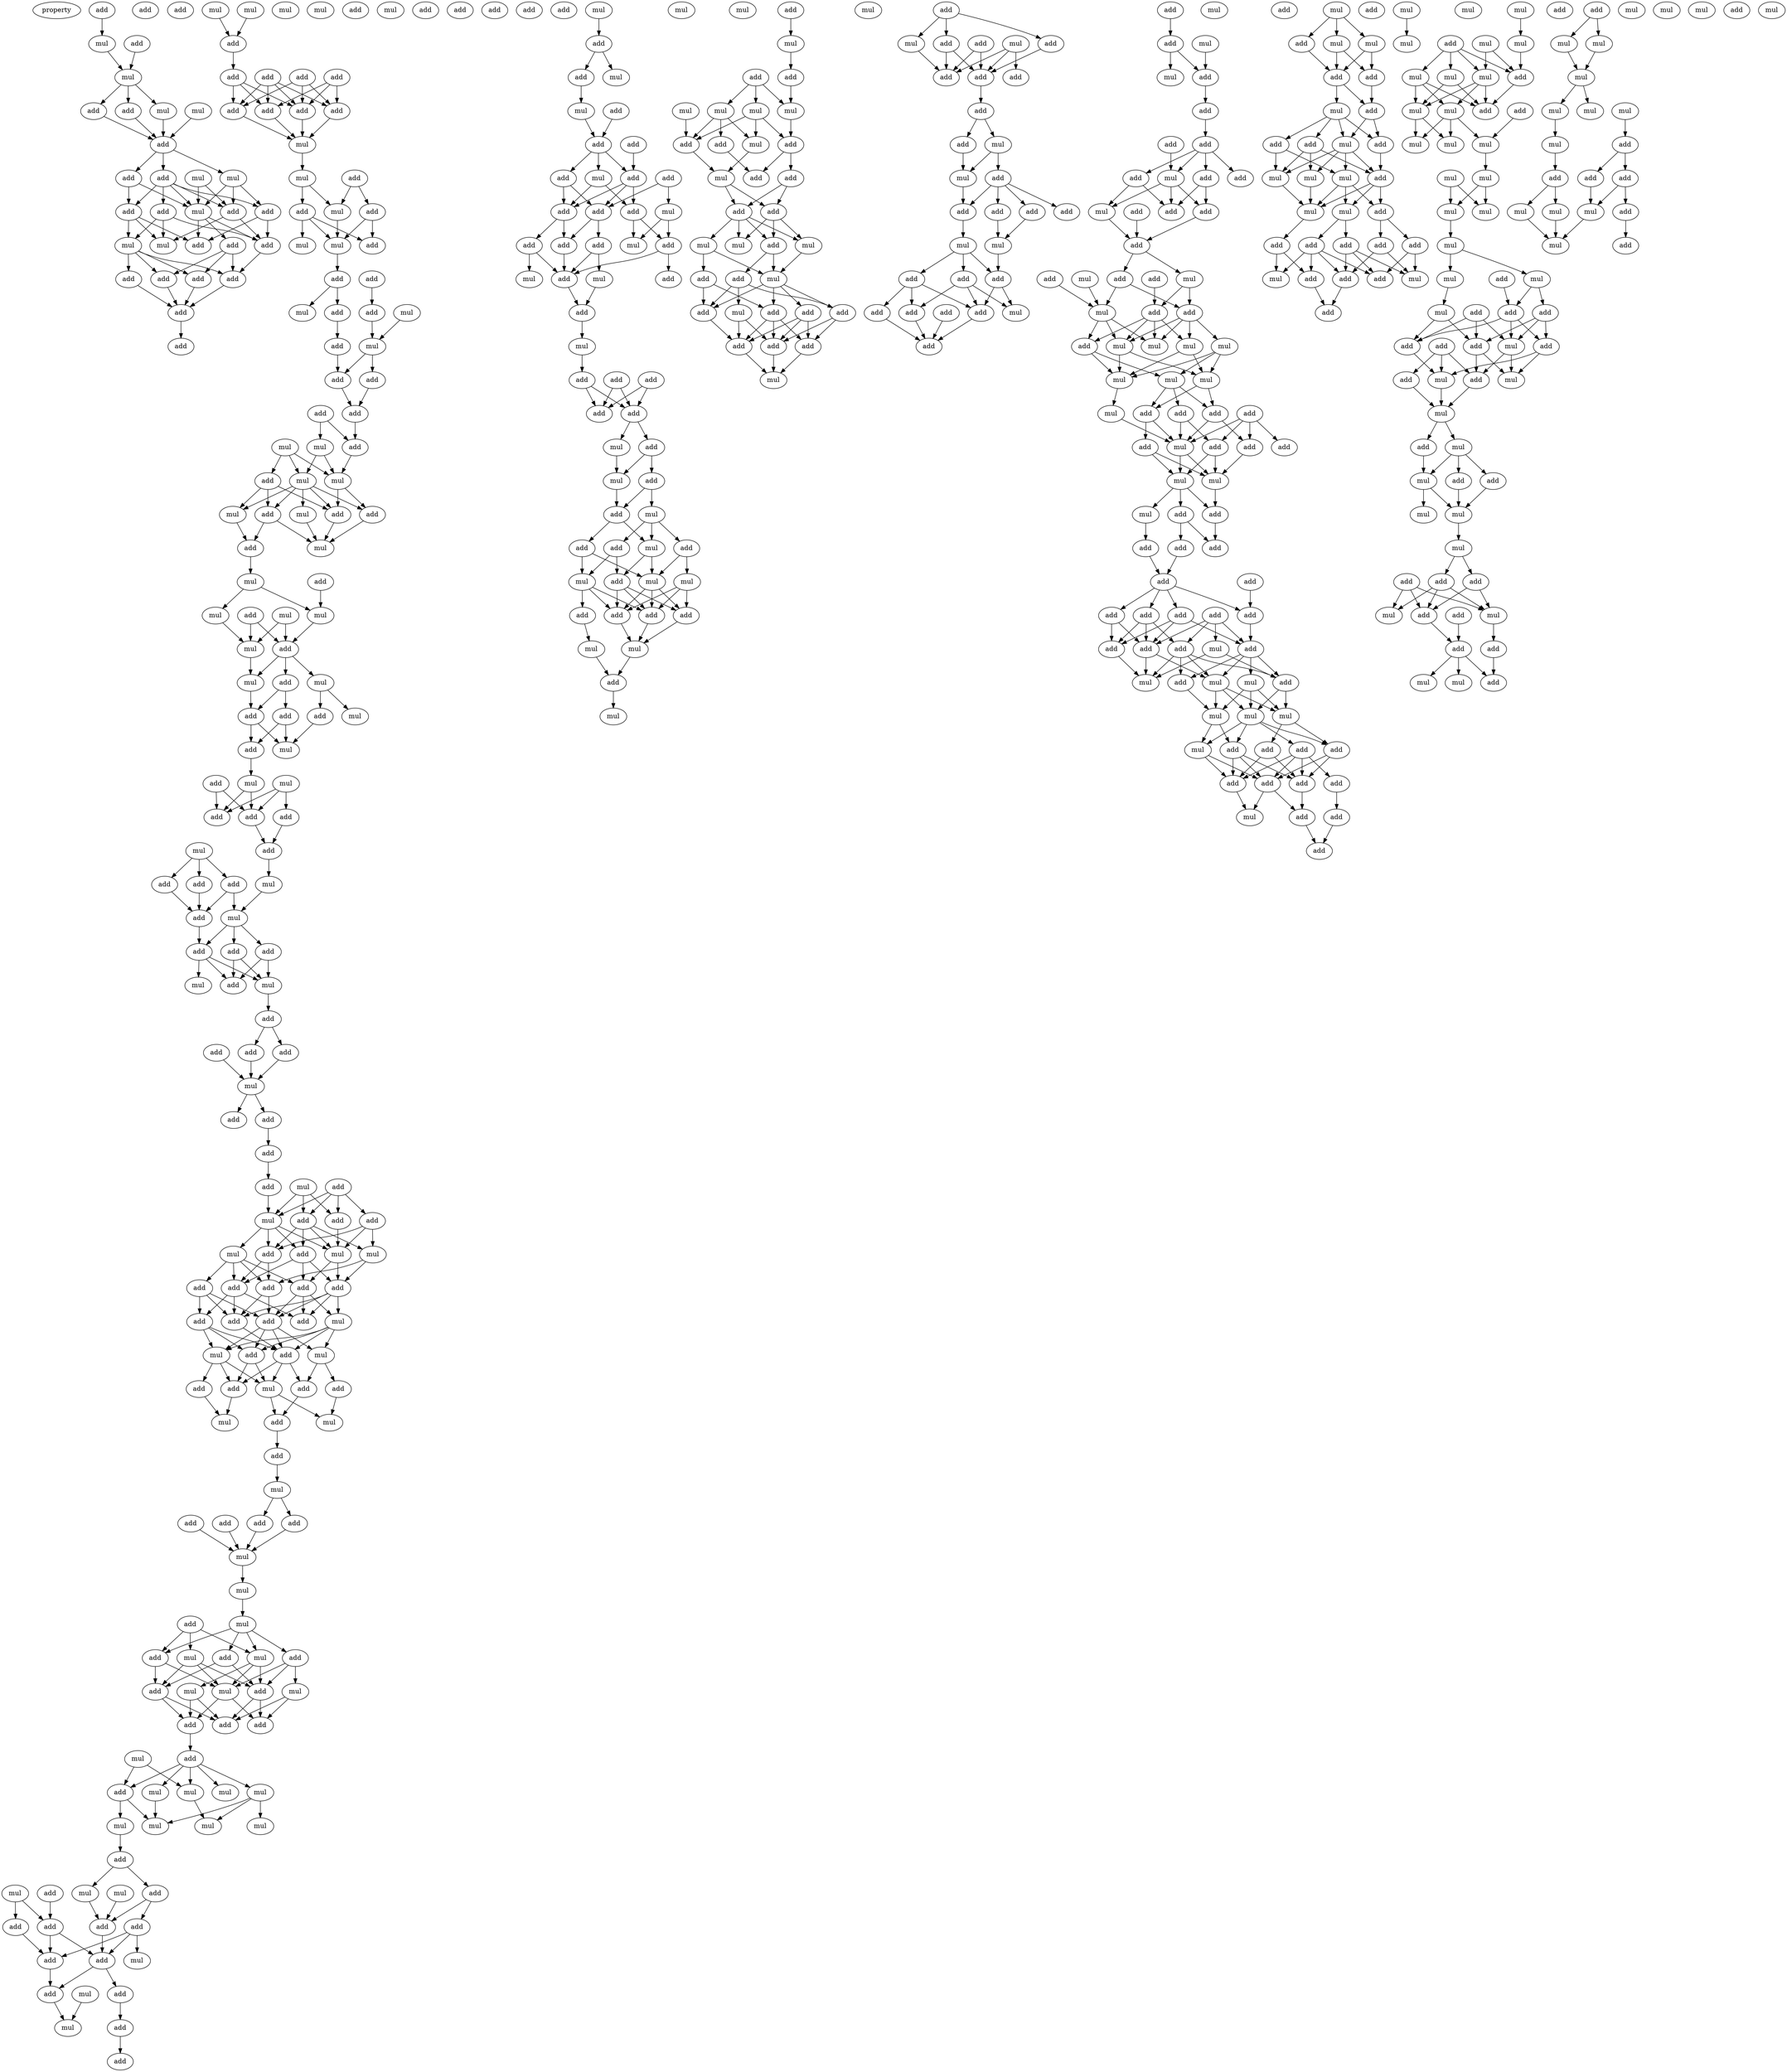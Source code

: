 digraph {
    node [fontcolor=black]
    property [mul=2,lf=1.2]
    0 [ label = add ];
    1 [ label = add ];
    2 [ label = mul ];
    3 [ label = add ];
    4 [ label = mul ];
    5 [ label = mul ];
    6 [ label = mul ];
    7 [ label = add ];
    8 [ label = add ];
    9 [ label = add ];
    10 [ label = mul ];
    11 [ label = add ];
    12 [ label = mul ];
    13 [ label = add ];
    14 [ label = add ];
    15 [ label = add ];
    16 [ label = add ];
    17 [ label = add ];
    18 [ label = mul ];
    19 [ label = mul ];
    20 [ label = add ];
    21 [ label = add ];
    22 [ label = mul ];
    23 [ label = add ];
    24 [ label = add ];
    25 [ label = add ];
    26 [ label = add ];
    27 [ label = add ];
    28 [ label = add ];
    29 [ label = add ];
    30 [ label = mul ];
    31 [ label = mul ];
    32 [ label = add ];
    33 [ label = add ];
    34 [ label = add ];
    35 [ label = add ];
    36 [ label = add ];
    37 [ label = add ];
    38 [ label = add ];
    39 [ label = add ];
    40 [ label = add ];
    41 [ label = add ];
    42 [ label = mul ];
    43 [ label = mul ];
    44 [ label = add ];
    45 [ label = mul ];
    46 [ label = add ];
    47 [ label = mul ];
    48 [ label = add ];
    49 [ label = mul ];
    50 [ label = mul ];
    51 [ label = add ];
    52 [ label = add ];
    53 [ label = add ];
    54 [ label = mul ];
    55 [ label = add ];
    56 [ label = add ];
    57 [ label = mul ];
    58 [ label = add ];
    59 [ label = mul ];
    60 [ label = add ];
    61 [ label = add ];
    62 [ label = add ];
    63 [ label = add ];
    64 [ label = mul ];
    65 [ label = add ];
    66 [ label = mul ];
    67 [ label = mul ];
    68 [ label = add ];
    69 [ label = mul ];
    70 [ label = mul ];
    71 [ label = add ];
    72 [ label = add ];
    73 [ label = add ];
    74 [ label = mul ];
    75 [ label = add ];
    76 [ label = mul ];
    77 [ label = add ];
    78 [ label = mul ];
    79 [ label = mul ];
    80 [ label = add ];
    81 [ label = mul ];
    82 [ label = mul ];
    83 [ label = mul ];
    84 [ label = add ];
    85 [ label = mul ];
    86 [ label = mul ];
    87 [ label = add ];
    88 [ label = add ];
    89 [ label = add ];
    90 [ label = mul ];
    91 [ label = add ];
    92 [ label = mul ];
    93 [ label = add ];
    94 [ label = add ];
    95 [ label = mul ];
    96 [ label = mul ];
    97 [ label = add ];
    98 [ label = add ];
    99 [ label = add ];
    100 [ label = mul ];
    101 [ label = add ];
    102 [ label = add ];
    103 [ label = add ];
    104 [ label = add ];
    105 [ label = mul ];
    106 [ label = add ];
    107 [ label = mul ];
    108 [ label = add ];
    109 [ label = add ];
    110 [ label = add ];
    111 [ label = mul ];
    112 [ label = mul ];
    113 [ label = add ];
    114 [ label = mul ];
    115 [ label = add ];
    116 [ label = add ];
    117 [ label = add ];
    118 [ label = add ];
    119 [ label = mul ];
    120 [ label = add ];
    121 [ label = add ];
    122 [ label = mul ];
    123 [ label = add ];
    124 [ label = add ];
    125 [ label = add ];
    126 [ label = add ];
    127 [ label = add ];
    128 [ label = add ];
    129 [ label = mul ];
    130 [ label = add ];
    131 [ label = mul ];
    132 [ label = add ];
    133 [ label = add ];
    134 [ label = add ];
    135 [ label = add ];
    136 [ label = mul ];
    137 [ label = mul ];
    138 [ label = mul ];
    139 [ label = add ];
    140 [ label = add ];
    141 [ label = add ];
    142 [ label = add ];
    143 [ label = add ];
    144 [ label = add ];
    145 [ label = add ];
    146 [ label = add ];
    147 [ label = add ];
    148 [ label = mul ];
    149 [ label = add ];
    150 [ label = mul ];
    151 [ label = mul ];
    152 [ label = add ];
    153 [ label = add ];
    154 [ label = add ];
    155 [ label = add ];
    156 [ label = mul ];
    157 [ label = add ];
    158 [ label = add ];
    159 [ label = mul ];
    160 [ label = mul ];
    161 [ label = add ];
    162 [ label = add ];
    163 [ label = add ];
    164 [ label = mul ];
    165 [ label = add ];
    166 [ label = add ];
    167 [ label = add ];
    168 [ label = add ];
    169 [ label = add ];
    170 [ label = mul ];
    171 [ label = mul ];
    172 [ label = mul ];
    173 [ label = add ];
    174 [ label = mul ];
    175 [ label = add ];
    176 [ label = add ];
    177 [ label = mul ];
    178 [ label = add ];
    179 [ label = add ];
    180 [ label = mul ];
    181 [ label = add ];
    182 [ label = mul ];
    183 [ label = mul ];
    184 [ label = add ];
    185 [ label = add ];
    186 [ label = add ];
    187 [ label = add ];
    188 [ label = mul ];
    189 [ label = mul ];
    190 [ label = mul ];
    191 [ label = add ];
    192 [ label = mul ];
    193 [ label = mul ];
    194 [ label = mul ];
    195 [ label = mul ];
    196 [ label = mul ];
    197 [ label = mul ];
    198 [ label = add ];
    199 [ label = mul ];
    200 [ label = mul ];
    201 [ label = mul ];
    202 [ label = add ];
    203 [ label = add ];
    204 [ label = add ];
    205 [ label = add ];
    206 [ label = add ];
    207 [ label = add ];
    208 [ label = add ];
    209 [ label = add ];
    210 [ label = mul ];
    211 [ label = add ];
    212 [ label = add ];
    213 [ label = mul ];
    214 [ label = add ];
    215 [ label = mul ];
    216 [ label = mul ];
    217 [ label = add ];
    218 [ label = mul ];
    219 [ label = add ];
    220 [ label = add ];
    221 [ label = mul ];
    222 [ label = add ];
    223 [ label = mul ];
    224 [ label = add ];
    225 [ label = add ];
    226 [ label = add ];
    227 [ label = mul ];
    228 [ label = add ];
    229 [ label = add ];
    230 [ label = mul ];
    231 [ label = add ];
    232 [ label = add ];
    233 [ label = add ];
    234 [ label = add ];
    235 [ label = add ];
    236 [ label = add ];
    237 [ label = mul ];
    238 [ label = add ];
    239 [ label = mul ];
    240 [ label = add ];
    241 [ label = add ];
    242 [ label = mul ];
    243 [ label = add ];
    244 [ label = mul ];
    245 [ label = add ];
    246 [ label = add ];
    247 [ label = add ];
    248 [ label = add ];
    249 [ label = add ];
    250 [ label = mul ];
    251 [ label = mul ];
    252 [ label = add ];
    253 [ label = add ];
    254 [ label = mul ];
    255 [ label = add ];
    256 [ label = mul ];
    257 [ label = add ];
    258 [ label = add ];
    259 [ label = mul ];
    260 [ label = add ];
    261 [ label = mul ];
    262 [ label = add ];
    263 [ label = mul ];
    264 [ label = mul ];
    265 [ label = add ];
    266 [ label = add ];
    267 [ label = add ];
    268 [ label = add ];
    269 [ label = mul ];
    270 [ label = mul ];
    271 [ label = add ];
    272 [ label = mul ];
    273 [ label = add ];
    274 [ label = mul ];
    275 [ label = mul ];
    276 [ label = add ];
    277 [ label = add ];
    278 [ label = mul ];
    279 [ label = mul ];
    280 [ label = mul ];
    281 [ label = mul ];
    282 [ label = mul ];
    283 [ label = add ];
    284 [ label = add ];
    285 [ label = add ];
    286 [ label = add ];
    287 [ label = add ];
    288 [ label = mul ];
    289 [ label = add ];
    290 [ label = add ];
    291 [ label = add ];
    292 [ label = mul ];
    293 [ label = mul ];
    294 [ label = mul ];
    295 [ label = mul ];
    296 [ label = add ];
    297 [ label = add ];
    298 [ label = add ];
    299 [ label = mul ];
    300 [ label = add ];
    301 [ label = add ];
    302 [ label = add ];
    303 [ label = add ];
    304 [ label = add ];
    305 [ label = add ];
    306 [ label = mul ];
    307 [ label = add ];
    308 [ label = add ];
    309 [ label = add ];
    310 [ label = mul ];
    311 [ label = add ];
    312 [ label = mul ];
    313 [ label = add ];
    314 [ label = add ];
    315 [ label = add ];
    316 [ label = add ];
    317 [ label = mul ];
    318 [ label = add ];
    319 [ label = mul ];
    320 [ label = add ];
    321 [ label = add ];
    322 [ label = add ];
    323 [ label = add ];
    324 [ label = add ];
    325 [ label = mul ];
    326 [ label = mul ];
    327 [ label = add ];
    328 [ label = add ];
    329 [ label = add ];
    330 [ label = add ];
    331 [ label = mul ];
    332 [ label = add ];
    333 [ label = add ];
    334 [ label = add ];
    335 [ label = add ];
    336 [ label = add ];
    337 [ label = mul ];
    338 [ label = add ];
    339 [ label = mul ];
    340 [ label = add ];
    341 [ label = add ];
    342 [ label = mul ];
    343 [ label = add ];
    344 [ label = add ];
    345 [ label = mul ];
    346 [ label = add ];
    347 [ label = add ];
    348 [ label = add ];
    349 [ label = mul ];
    350 [ label = add ];
    351 [ label = add ];
    352 [ label = add ];
    353 [ label = add ];
    354 [ label = mul ];
    355 [ label = add ];
    356 [ label = mul ];
    357 [ label = add ];
    358 [ label = add ];
    359 [ label = mul ];
    360 [ label = add ];
    361 [ label = add ];
    362 [ label = mul ];
    363 [ label = mul ];
    364 [ label = add ];
    365 [ label = mul ];
    366 [ label = mul ];
    367 [ label = mul ];
    368 [ label = mul ];
    369 [ label = mul ];
    370 [ label = mul ];
    371 [ label = add ];
    372 [ label = add ];
    373 [ label = add ];
    374 [ label = add ];
    375 [ label = add ];
    376 [ label = add ];
    377 [ label = mul ];
    378 [ label = add ];
    379 [ label = add ];
    380 [ label = mul ];
    381 [ label = mul ];
    382 [ label = add ];
    383 [ label = mul ];
    384 [ label = add ];
    385 [ label = add ];
    386 [ label = add ];
    387 [ label = add ];
    388 [ label = add ];
    389 [ label = add ];
    390 [ label = add ];
    391 [ label = add ];
    392 [ label = add ];
    393 [ label = add ];
    394 [ label = add ];
    395 [ label = add ];
    396 [ label = add ];
    397 [ label = add ];
    398 [ label = mul ];
    399 [ label = add ];
    400 [ label = add ];
    401 [ label = mul ];
    402 [ label = add ];
    403 [ label = add ];
    404 [ label = mul ];
    405 [ label = mul ];
    406 [ label = mul ];
    407 [ label = mul ];
    408 [ label = mul ];
    409 [ label = mul ];
    410 [ label = add ];
    411 [ label = add ];
    412 [ label = add ];
    413 [ label = add ];
    414 [ label = add ];
    415 [ label = add ];
    416 [ label = add ];
    417 [ label = add ];
    418 [ label = add ];
    419 [ label = add ];
    420 [ label = mul ];
    421 [ label = add ];
    422 [ label = mul ];
    423 [ label = mul ];
    424 [ label = mul ];
    425 [ label = add ];
    426 [ label = add ];
    427 [ label = add ];
    428 [ label = add ];
    429 [ label = mul ];
    430 [ label = add ];
    431 [ label = add ];
    432 [ label = add ];
    433 [ label = add ];
    434 [ label = mul ];
    435 [ label = mul ];
    436 [ label = add ];
    437 [ label = mul ];
    438 [ label = mul ];
    439 [ label = mul ];
    440 [ label = mul ];
    441 [ label = add ];
    442 [ label = add ];
    443 [ label = add ];
    444 [ label = add ];
    445 [ label = add ];
    446 [ label = add ];
    447 [ label = add ];
    448 [ label = add ];
    449 [ label = add ];
    450 [ label = mul ];
    451 [ label = mul ];
    452 [ label = add ];
    453 [ label = mul ];
    454 [ label = mul ];
    455 [ label = mul ];
    456 [ label = mul ];
    457 [ label = mul ];
    458 [ label = mul ];
    459 [ label = add ];
    460 [ label = mul ];
    461 [ label = mul ];
    462 [ label = mul ];
    463 [ label = add ];
    464 [ label = add ];
    465 [ label = mul ];
    466 [ label = add ];
    467 [ label = add ];
    468 [ label = mul ];
    469 [ label = mul ];
    470 [ label = mul ];
    471 [ label = mul ];
    472 [ label = mul ];
    473 [ label = mul ];
    474 [ label = mul ];
    475 [ label = mul ];
    476 [ label = mul ];
    477 [ label = mul ];
    478 [ label = add ];
    479 [ label = mul ];
    480 [ label = add ];
    481 [ label = add ];
    482 [ label = mul ];
    483 [ label = add ];
    484 [ label = add ];
    485 [ label = add ];
    486 [ label = add ];
    487 [ label = mul ];
    488 [ label = add ];
    489 [ label = add ];
    490 [ label = add ];
    491 [ label = mul ];
    492 [ label = mul ];
    493 [ label = mul ];
    494 [ label = add ];
    495 [ label = mul ];
    496 [ label = add ];
    497 [ label = add ];
    498 [ label = mul ];
    499 [ label = mul ];
    500 [ label = mul ];
    501 [ label = mul ];
    502 [ label = add ];
    503 [ label = add ];
    504 [ label = add ];
    505 [ label = add ];
    506 [ label = mul ];
    507 [ label = add ];
    508 [ label = mul ];
    509 [ label = add ];
    510 [ label = add ];
    511 [ label = add ];
    512 [ label = mul ];
    513 [ label = mul ];
    514 [ label = add ];
    515 [ label = mul ];
    516 [ label = mul ];
    517 [ label = mul ];
    518 [ label = mul ];
    519 [ label = mul ];
    520 [ label = mul ];
    521 [ label = mul ];
    522 [ label = add ];
    523 [ label = mul ];
    524 [ label = add ];
    525 [ label = add ];
    526 [ label = add ];
    527 [ label = mul ];
    528 [ label = add ];
    529 [ label = mul ];
    530 [ label = mul ];
    531 [ label = mul ];
    532 [ label = mul ];
    533 [ label = add ];
    534 [ label = mul ];
    535 [ label = add ];
    536 [ label = mul ];
    0 -> 2 [ name = 0 ];
    1 -> 4 [ name = 1 ];
    2 -> 4 [ name = 2 ];
    4 -> 5 [ name = 3 ];
    4 -> 7 [ name = 4 ];
    4 -> 8 [ name = 5 ];
    5 -> 9 [ name = 6 ];
    6 -> 9 [ name = 7 ];
    7 -> 9 [ name = 8 ];
    8 -> 9 [ name = 9 ];
    9 -> 10 [ name = 10 ];
    9 -> 11 [ name = 11 ];
    9 -> 13 [ name = 12 ];
    10 -> 15 [ name = 13 ];
    10 -> 17 [ name = 14 ];
    10 -> 18 [ name = 15 ];
    11 -> 14 [ name = 16 ];
    11 -> 15 [ name = 17 ];
    11 -> 16 [ name = 18 ];
    11 -> 17 [ name = 19 ];
    11 -> 18 [ name = 20 ];
    12 -> 15 [ name = 21 ];
    12 -> 18 [ name = 22 ];
    13 -> 14 [ name = 23 ];
    13 -> 18 [ name = 24 ];
    14 -> 19 [ name = 25 ];
    14 -> 21 [ name = 26 ];
    14 -> 22 [ name = 27 ];
    15 -> 20 [ name = 28 ];
    15 -> 22 [ name = 29 ];
    16 -> 19 [ name = 30 ];
    16 -> 20 [ name = 31 ];
    16 -> 22 [ name = 32 ];
    17 -> 20 [ name = 33 ];
    17 -> 21 [ name = 34 ];
    18 -> 20 [ name = 35 ];
    18 -> 21 [ name = 36 ];
    18 -> 23 [ name = 37 ];
    19 -> 24 [ name = 38 ];
    19 -> 25 [ name = 39 ];
    19 -> 26 [ name = 40 ];
    19 -> 27 [ name = 41 ];
    20 -> 26 [ name = 42 ];
    23 -> 24 [ name = 43 ];
    23 -> 25 [ name = 44 ];
    23 -> 26 [ name = 45 ];
    24 -> 28 [ name = 46 ];
    25 -> 28 [ name = 47 ];
    26 -> 28 [ name = 48 ];
    27 -> 28 [ name = 49 ];
    28 -> 32 [ name = 50 ];
    30 -> 33 [ name = 51 ];
    31 -> 33 [ name = 52 ];
    33 -> 37 [ name = 53 ];
    34 -> 38 [ name = 54 ];
    34 -> 39 [ name = 55 ];
    34 -> 41 [ name = 56 ];
    35 -> 38 [ name = 57 ];
    35 -> 39 [ name = 58 ];
    35 -> 40 [ name = 59 ];
    35 -> 41 [ name = 60 ];
    36 -> 38 [ name = 61 ];
    36 -> 39 [ name = 62 ];
    36 -> 40 [ name = 63 ];
    37 -> 38 [ name = 64 ];
    37 -> 40 [ name = 65 ];
    37 -> 41 [ name = 66 ];
    38 -> 43 [ name = 67 ];
    39 -> 43 [ name = 68 ];
    40 -> 43 [ name = 69 ];
    41 -> 43 [ name = 70 ];
    43 -> 45 [ name = 71 ];
    44 -> 47 [ name = 72 ];
    44 -> 48 [ name = 73 ];
    45 -> 46 [ name = 74 ];
    45 -> 47 [ name = 75 ];
    46 -> 49 [ name = 76 ];
    46 -> 50 [ name = 77 ];
    46 -> 51 [ name = 78 ];
    47 -> 50 [ name = 79 ];
    48 -> 50 [ name = 80 ];
    48 -> 51 [ name = 81 ];
    50 -> 52 [ name = 82 ];
    52 -> 54 [ name = 83 ];
    52 -> 56 [ name = 84 ];
    53 -> 55 [ name = 85 ];
    55 -> 59 [ name = 86 ];
    56 -> 58 [ name = 87 ];
    57 -> 59 [ name = 88 ];
    58 -> 60 [ name = 89 ];
    59 -> 60 [ name = 90 ];
    59 -> 61 [ name = 91 ];
    60 -> 63 [ name = 92 ];
    61 -> 63 [ name = 93 ];
    62 -> 65 [ name = 94 ];
    62 -> 66 [ name = 95 ];
    63 -> 65 [ name = 96 ];
    64 -> 67 [ name = 97 ];
    64 -> 68 [ name = 98 ];
    64 -> 69 [ name = 99 ];
    65 -> 67 [ name = 100 ];
    66 -> 67 [ name = 101 ];
    66 -> 69 [ name = 102 ];
    67 -> 71 [ name = 103 ];
    67 -> 72 [ name = 104 ];
    68 -> 71 [ name = 105 ];
    68 -> 73 [ name = 106 ];
    68 -> 74 [ name = 107 ];
    69 -> 70 [ name = 108 ];
    69 -> 71 [ name = 109 ];
    69 -> 72 [ name = 110 ];
    69 -> 73 [ name = 111 ];
    69 -> 74 [ name = 112 ];
    70 -> 76 [ name = 113 ];
    71 -> 76 [ name = 114 ];
    72 -> 76 [ name = 115 ];
    73 -> 75 [ name = 116 ];
    73 -> 76 [ name = 117 ];
    74 -> 75 [ name = 118 ];
    75 -> 78 [ name = 119 ];
    77 -> 79 [ name = 120 ];
    78 -> 79 [ name = 121 ];
    78 -> 81 [ name = 122 ];
    79 -> 84 [ name = 123 ];
    80 -> 83 [ name = 124 ];
    80 -> 84 [ name = 125 ];
    81 -> 83 [ name = 126 ];
    82 -> 83 [ name = 127 ];
    82 -> 84 [ name = 128 ];
    83 -> 86 [ name = 129 ];
    84 -> 85 [ name = 130 ];
    84 -> 86 [ name = 131 ];
    84 -> 87 [ name = 132 ];
    85 -> 89 [ name = 133 ];
    85 -> 90 [ name = 134 ];
    86 -> 88 [ name = 135 ];
    87 -> 88 [ name = 136 ];
    87 -> 91 [ name = 137 ];
    88 -> 92 [ name = 138 ];
    88 -> 93 [ name = 139 ];
    89 -> 92 [ name = 140 ];
    91 -> 92 [ name = 141 ];
    91 -> 93 [ name = 142 ];
    93 -> 95 [ name = 143 ];
    94 -> 97 [ name = 144 ];
    94 -> 98 [ name = 145 ];
    95 -> 97 [ name = 146 ];
    95 -> 98 [ name = 147 ];
    96 -> 97 [ name = 148 ];
    96 -> 98 [ name = 149 ];
    96 -> 99 [ name = 150 ];
    97 -> 101 [ name = 151 ];
    99 -> 101 [ name = 152 ];
    100 -> 102 [ name = 153 ];
    100 -> 103 [ name = 154 ];
    100 -> 104 [ name = 155 ];
    101 -> 105 [ name = 156 ];
    102 -> 106 [ name = 157 ];
    103 -> 106 [ name = 158 ];
    103 -> 107 [ name = 159 ];
    104 -> 106 [ name = 160 ];
    105 -> 107 [ name = 161 ];
    106 -> 108 [ name = 162 ];
    107 -> 108 [ name = 163 ];
    107 -> 109 [ name = 164 ];
    107 -> 110 [ name = 165 ];
    108 -> 112 [ name = 166 ];
    108 -> 114 [ name = 167 ];
    108 -> 115 [ name = 168 ];
    109 -> 114 [ name = 169 ];
    109 -> 115 [ name = 170 ];
    110 -> 114 [ name = 171 ];
    110 -> 115 [ name = 172 ];
    114 -> 116 [ name = 173 ];
    116 -> 117 [ name = 174 ];
    116 -> 118 [ name = 175 ];
    117 -> 122 [ name = 176 ];
    118 -> 122 [ name = 177 ];
    121 -> 122 [ name = 178 ];
    122 -> 123 [ name = 179 ];
    122 -> 124 [ name = 180 ];
    124 -> 127 [ name = 181 ];
    127 -> 128 [ name = 182 ];
    128 -> 131 [ name = 183 ];
    129 -> 131 [ name = 184 ];
    129 -> 132 [ name = 185 ];
    129 -> 134 [ name = 186 ];
    130 -> 131 [ name = 187 ];
    130 -> 132 [ name = 188 ];
    130 -> 133 [ name = 189 ];
    130 -> 134 [ name = 190 ];
    131 -> 135 [ name = 191 ];
    131 -> 136 [ name = 192 ];
    131 -> 138 [ name = 193 ];
    131 -> 139 [ name = 194 ];
    132 -> 138 [ name = 195 ];
    133 -> 137 [ name = 196 ];
    133 -> 138 [ name = 197 ];
    133 -> 139 [ name = 198 ];
    134 -> 135 [ name = 199 ];
    134 -> 137 [ name = 200 ];
    134 -> 138 [ name = 201 ];
    134 -> 139 [ name = 202 ];
    135 -> 140 [ name = 203 ];
    135 -> 142 [ name = 204 ];
    135 -> 143 [ name = 205 ];
    136 -> 141 [ name = 206 ];
    136 -> 142 [ name = 207 ];
    136 -> 143 [ name = 208 ];
    136 -> 144 [ name = 209 ];
    137 -> 140 [ name = 210 ];
    137 -> 141 [ name = 211 ];
    138 -> 140 [ name = 212 ];
    138 -> 142 [ name = 213 ];
    139 -> 141 [ name = 214 ];
    139 -> 143 [ name = 215 ];
    140 -> 145 [ name = 216 ];
    140 -> 146 [ name = 217 ];
    140 -> 147 [ name = 218 ];
    140 -> 148 [ name = 219 ];
    141 -> 145 [ name = 220 ];
    141 -> 146 [ name = 221 ];
    142 -> 146 [ name = 222 ];
    142 -> 147 [ name = 223 ];
    142 -> 148 [ name = 224 ];
    143 -> 145 [ name = 225 ];
    143 -> 147 [ name = 226 ];
    143 -> 149 [ name = 227 ];
    144 -> 145 [ name = 228 ];
    144 -> 146 [ name = 229 ];
    144 -> 149 [ name = 230 ];
    145 -> 153 [ name = 231 ];
    146 -> 150 [ name = 232 ];
    146 -> 151 [ name = 233 ];
    146 -> 152 [ name = 234 ];
    146 -> 153 [ name = 235 ];
    148 -> 150 [ name = 236 ];
    148 -> 151 [ name = 237 ];
    148 -> 152 [ name = 238 ];
    148 -> 153 [ name = 239 ];
    149 -> 150 [ name = 240 ];
    149 -> 152 [ name = 241 ];
    149 -> 153 [ name = 242 ];
    150 -> 154 [ name = 243 ];
    150 -> 156 [ name = 244 ];
    150 -> 157 [ name = 245 ];
    151 -> 155 [ name = 246 ];
    151 -> 158 [ name = 247 ];
    152 -> 156 [ name = 248 ];
    152 -> 157 [ name = 249 ];
    153 -> 156 [ name = 250 ];
    153 -> 157 [ name = 251 ];
    153 -> 158 [ name = 252 ];
    154 -> 159 [ name = 253 ];
    155 -> 160 [ name = 254 ];
    156 -> 160 [ name = 255 ];
    156 -> 161 [ name = 256 ];
    157 -> 159 [ name = 257 ];
    158 -> 161 [ name = 258 ];
    161 -> 162 [ name = 259 ];
    162 -> 164 [ name = 260 ];
    164 -> 167 [ name = 261 ];
    164 -> 169 [ name = 262 ];
    165 -> 170 [ name = 263 ];
    167 -> 170 [ name = 264 ];
    168 -> 170 [ name = 265 ];
    169 -> 170 [ name = 266 ];
    170 -> 171 [ name = 267 ];
    171 -> 172 [ name = 268 ];
    172 -> 174 [ name = 269 ];
    172 -> 175 [ name = 270 ];
    172 -> 176 [ name = 271 ];
    172 -> 178 [ name = 272 ];
    173 -> 174 [ name = 273 ];
    173 -> 177 [ name = 274 ];
    173 -> 178 [ name = 275 ];
    174 -> 180 [ name = 276 ];
    174 -> 181 [ name = 277 ];
    174 -> 182 [ name = 278 ];
    175 -> 179 [ name = 279 ];
    175 -> 181 [ name = 280 ];
    176 -> 181 [ name = 281 ];
    176 -> 182 [ name = 282 ];
    176 -> 183 [ name = 283 ];
    177 -> 179 [ name = 284 ];
    177 -> 181 [ name = 285 ];
    177 -> 182 [ name = 286 ];
    178 -> 179 [ name = 287 ];
    178 -> 182 [ name = 288 ];
    179 -> 184 [ name = 289 ];
    179 -> 186 [ name = 290 ];
    180 -> 184 [ name = 291 ];
    180 -> 186 [ name = 292 ];
    181 -> 185 [ name = 293 ];
    181 -> 186 [ name = 294 ];
    182 -> 184 [ name = 295 ];
    182 -> 185 [ name = 296 ];
    183 -> 185 [ name = 297 ];
    183 -> 186 [ name = 298 ];
    184 -> 187 [ name = 299 ];
    187 -> 189 [ name = 300 ];
    187 -> 190 [ name = 301 ];
    187 -> 191 [ name = 302 ];
    187 -> 192 [ name = 303 ];
    187 -> 193 [ name = 304 ];
    188 -> 189 [ name = 305 ];
    188 -> 191 [ name = 306 ];
    189 -> 197 [ name = 307 ];
    191 -> 194 [ name = 308 ];
    191 -> 195 [ name = 309 ];
    192 -> 195 [ name = 310 ];
    193 -> 195 [ name = 311 ];
    193 -> 196 [ name = 312 ];
    193 -> 197 [ name = 313 ];
    194 -> 198 [ name = 314 ];
    198 -> 199 [ name = 315 ];
    198 -> 202 [ name = 316 ];
    199 -> 206 [ name = 317 ];
    200 -> 206 [ name = 318 ];
    201 -> 204 [ name = 319 ];
    201 -> 207 [ name = 320 ];
    202 -> 205 [ name = 321 ];
    202 -> 206 [ name = 322 ];
    203 -> 204 [ name = 323 ];
    204 -> 208 [ name = 324 ];
    204 -> 209 [ name = 325 ];
    205 -> 208 [ name = 326 ];
    205 -> 209 [ name = 327 ];
    205 -> 210 [ name = 328 ];
    206 -> 209 [ name = 329 ];
    207 -> 208 [ name = 330 ];
    208 -> 212 [ name = 331 ];
    209 -> 211 [ name = 332 ];
    209 -> 212 [ name = 333 ];
    211 -> 214 [ name = 334 ];
    212 -> 215 [ name = 335 ];
    213 -> 215 [ name = 336 ];
    214 -> 217 [ name = 337 ];
    216 -> 219 [ name = 338 ];
    219 -> 220 [ name = 339 ];
    219 -> 221 [ name = 340 ];
    220 -> 223 [ name = 341 ];
    222 -> 225 [ name = 342 ];
    223 -> 225 [ name = 343 ];
    224 -> 229 [ name = 344 ];
    225 -> 226 [ name = 345 ];
    225 -> 227 [ name = 346 ];
    225 -> 229 [ name = 347 ];
    226 -> 231 [ name = 348 ];
    226 -> 233 [ name = 349 ];
    227 -> 231 [ name = 350 ];
    227 -> 232 [ name = 351 ];
    228 -> 230 [ name = 352 ];
    228 -> 233 [ name = 353 ];
    229 -> 231 [ name = 354 ];
    229 -> 232 [ name = 355 ];
    229 -> 233 [ name = 356 ];
    230 -> 234 [ name = 357 ];
    230 -> 237 [ name = 358 ];
    231 -> 235 [ name = 359 ];
    231 -> 236 [ name = 360 ];
    232 -> 234 [ name = 361 ];
    232 -> 237 [ name = 362 ];
    233 -> 235 [ name = 363 ];
    233 -> 238 [ name = 364 ];
    234 -> 240 [ name = 365 ];
    234 -> 241 [ name = 366 ];
    235 -> 240 [ name = 367 ];
    236 -> 240 [ name = 368 ];
    236 -> 242 [ name = 369 ];
    238 -> 239 [ name = 370 ];
    238 -> 240 [ name = 371 ];
    239 -> 243 [ name = 372 ];
    240 -> 243 [ name = 373 ];
    243 -> 244 [ name = 374 ];
    244 -> 246 [ name = 375 ];
    245 -> 248 [ name = 376 ];
    245 -> 249 [ name = 377 ];
    246 -> 248 [ name = 378 ];
    246 -> 249 [ name = 379 ];
    247 -> 248 [ name = 380 ];
    247 -> 249 [ name = 381 ];
    249 -> 251 [ name = 382 ];
    249 -> 252 [ name = 383 ];
    251 -> 254 [ name = 384 ];
    252 -> 253 [ name = 385 ];
    252 -> 254 [ name = 386 ];
    253 -> 255 [ name = 387 ];
    253 -> 256 [ name = 388 ];
    254 -> 255 [ name = 389 ];
    255 -> 258 [ name = 390 ];
    255 -> 259 [ name = 391 ];
    256 -> 257 [ name = 392 ];
    256 -> 259 [ name = 393 ];
    256 -> 260 [ name = 394 ];
    257 -> 262 [ name = 395 ];
    257 -> 263 [ name = 396 ];
    258 -> 263 [ name = 397 ];
    258 -> 264 [ name = 398 ];
    259 -> 262 [ name = 399 ];
    259 -> 264 [ name = 400 ];
    260 -> 261 [ name = 401 ];
    260 -> 264 [ name = 402 ];
    261 -> 265 [ name = 403 ];
    261 -> 266 [ name = 404 ];
    261 -> 267 [ name = 405 ];
    262 -> 265 [ name = 406 ];
    262 -> 266 [ name = 407 ];
    262 -> 267 [ name = 408 ];
    263 -> 265 [ name = 409 ];
    263 -> 266 [ name = 410 ];
    263 -> 268 [ name = 411 ];
    264 -> 265 [ name = 412 ];
    264 -> 266 [ name = 413 ];
    264 -> 267 [ name = 414 ];
    265 -> 269 [ name = 415 ];
    266 -> 269 [ name = 416 ];
    267 -> 269 [ name = 417 ];
    268 -> 270 [ name = 418 ];
    269 -> 271 [ name = 419 ];
    270 -> 271 [ name = 420 ];
    271 -> 272 [ name = 421 ];
    273 -> 275 [ name = 422 ];
    275 -> 277 [ name = 423 ];
    276 -> 278 [ name = 424 ];
    276 -> 279 [ name = 425 ];
    276 -> 280 [ name = 426 ];
    277 -> 279 [ name = 427 ];
    278 -> 282 [ name = 428 ];
    278 -> 283 [ name = 429 ];
    278 -> 284 [ name = 430 ];
    279 -> 283 [ name = 431 ];
    280 -> 282 [ name = 432 ];
    280 -> 284 [ name = 433 ];
    280 -> 285 [ name = 434 ];
    281 -> 284 [ name = 435 ];
    282 -> 288 [ name = 436 ];
    283 -> 286 [ name = 437 ];
    283 -> 287 [ name = 438 ];
    284 -> 288 [ name = 439 ];
    285 -> 286 [ name = 440 ];
    287 -> 289 [ name = 441 ];
    287 -> 290 [ name = 442 ];
    288 -> 289 [ name = 443 ];
    288 -> 290 [ name = 444 ];
    289 -> 291 [ name = 445 ];
    289 -> 292 [ name = 446 ];
    289 -> 293 [ name = 447 ];
    290 -> 291 [ name = 448 ];
    290 -> 292 [ name = 449 ];
    290 -> 293 [ name = 450 ];
    290 -> 294 [ name = 451 ];
    291 -> 295 [ name = 452 ];
    291 -> 296 [ name = 453 ];
    292 -> 295 [ name = 454 ];
    294 -> 295 [ name = 455 ];
    294 -> 297 [ name = 456 ];
    295 -> 298 [ name = 457 ];
    295 -> 300 [ name = 458 ];
    295 -> 301 [ name = 459 ];
    295 -> 302 [ name = 460 ];
    296 -> 299 [ name = 461 ];
    296 -> 300 [ name = 462 ];
    296 -> 301 [ name = 463 ];
    297 -> 301 [ name = 464 ];
    297 -> 302 [ name = 465 ];
    298 -> 303 [ name = 466 ];
    298 -> 304 [ name = 467 ];
    298 -> 305 [ name = 468 ];
    299 -> 303 [ name = 469 ];
    299 -> 304 [ name = 470 ];
    300 -> 303 [ name = 471 ];
    300 -> 305 [ name = 472 ];
    301 -> 304 [ name = 473 ];
    302 -> 303 [ name = 474 ];
    302 -> 304 [ name = 475 ];
    302 -> 305 [ name = 476 ];
    303 -> 306 [ name = 477 ];
    304 -> 306 [ name = 478 ];
    305 -> 306 [ name = 479 ];
    307 -> 308 [ name = 480 ];
    307 -> 309 [ name = 481 ];
    307 -> 310 [ name = 482 ];
    308 -> 314 [ name = 483 ];
    308 -> 315 [ name = 484 ];
    309 -> 314 [ name = 485 ];
    310 -> 315 [ name = 486 ];
    311 -> 314 [ name = 487 ];
    311 -> 315 [ name = 488 ];
    312 -> 313 [ name = 489 ];
    312 -> 314 [ name = 490 ];
    312 -> 315 [ name = 491 ];
    314 -> 316 [ name = 492 ];
    316 -> 317 [ name = 493 ];
    316 -> 318 [ name = 494 ];
    317 -> 319 [ name = 495 ];
    317 -> 320 [ name = 496 ];
    318 -> 319 [ name = 497 ];
    319 -> 324 [ name = 498 ];
    320 -> 321 [ name = 499 ];
    320 -> 322 [ name = 500 ];
    320 -> 323 [ name = 501 ];
    320 -> 324 [ name = 502 ];
    321 -> 325 [ name = 503 ];
    322 -> 325 [ name = 504 ];
    324 -> 326 [ name = 505 ];
    325 -> 327 [ name = 506 ];
    326 -> 327 [ name = 507 ];
    326 -> 328 [ name = 508 ];
    326 -> 329 [ name = 509 ];
    327 -> 331 [ name = 510 ];
    327 -> 332 [ name = 511 ];
    328 -> 332 [ name = 512 ];
    328 -> 333 [ name = 513 ];
    328 -> 334 [ name = 514 ];
    329 -> 331 [ name = 515 ];
    329 -> 332 [ name = 516 ];
    329 -> 334 [ name = 517 ];
    330 -> 335 [ name = 518 ];
    332 -> 335 [ name = 519 ];
    333 -> 335 [ name = 520 ];
    334 -> 335 [ name = 521 ];
    336 -> 338 [ name = 522 ];
    337 -> 340 [ name = 523 ];
    338 -> 339 [ name = 524 ];
    338 -> 340 [ name = 525 ];
    340 -> 341 [ name = 526 ];
    341 -> 343 [ name = 527 ];
    343 -> 345 [ name = 528 ];
    343 -> 346 [ name = 529 ];
    343 -> 347 [ name = 530 ];
    343 -> 348 [ name = 531 ];
    344 -> 345 [ name = 532 ];
    345 -> 349 [ name = 533 ];
    345 -> 351 [ name = 534 ];
    345 -> 352 [ name = 535 ];
    346 -> 351 [ name = 536 ];
    346 -> 352 [ name = 537 ];
    347 -> 349 [ name = 538 ];
    347 -> 352 [ name = 539 ];
    349 -> 353 [ name = 540 ];
    350 -> 353 [ name = 541 ];
    351 -> 353 [ name = 542 ];
    353 -> 356 [ name = 543 ];
    353 -> 357 [ name = 544 ];
    354 -> 359 [ name = 545 ];
    355 -> 361 [ name = 546 ];
    356 -> 360 [ name = 547 ];
    356 -> 361 [ name = 548 ];
    357 -> 359 [ name = 549 ];
    357 -> 360 [ name = 550 ];
    358 -> 359 [ name = 551 ];
    359 -> 363 [ name = 552 ];
    359 -> 364 [ name = 553 ];
    359 -> 366 [ name = 554 ];
    360 -> 362 [ name = 555 ];
    360 -> 363 [ name = 556 ];
    360 -> 365 [ name = 557 ];
    360 -> 366 [ name = 558 ];
    361 -> 363 [ name = 559 ];
    361 -> 364 [ name = 560 ];
    361 -> 365 [ name = 561 ];
    361 -> 366 [ name = 562 ];
    362 -> 367 [ name = 563 ];
    362 -> 368 [ name = 564 ];
    362 -> 369 [ name = 565 ];
    364 -> 368 [ name = 566 ];
    364 -> 369 [ name = 567 ];
    365 -> 367 [ name = 568 ];
    365 -> 368 [ name = 569 ];
    366 -> 367 [ name = 570 ];
    366 -> 368 [ name = 571 ];
    367 -> 371 [ name = 572 ];
    367 -> 373 [ name = 573 ];
    368 -> 370 [ name = 574 ];
    369 -> 371 [ name = 575 ];
    369 -> 372 [ name = 576 ];
    369 -> 373 [ name = 577 ];
    370 -> 377 [ name = 578 ];
    371 -> 377 [ name = 579 ];
    371 -> 379 [ name = 580 ];
    372 -> 375 [ name = 581 ];
    372 -> 377 [ name = 582 ];
    373 -> 376 [ name = 583 ];
    373 -> 377 [ name = 584 ];
    374 -> 375 [ name = 585 ];
    374 -> 377 [ name = 586 ];
    374 -> 378 [ name = 587 ];
    374 -> 379 [ name = 588 ];
    375 -> 380 [ name = 589 ];
    375 -> 381 [ name = 590 ];
    376 -> 380 [ name = 591 ];
    376 -> 381 [ name = 592 ];
    377 -> 380 [ name = 593 ];
    377 -> 381 [ name = 594 ];
    379 -> 381 [ name = 595 ];
    380 -> 382 [ name = 596 ];
    380 -> 383 [ name = 597 ];
    380 -> 384 [ name = 598 ];
    381 -> 382 [ name = 599 ];
    382 -> 387 [ name = 600 ];
    383 -> 385 [ name = 601 ];
    384 -> 387 [ name = 602 ];
    384 -> 388 [ name = 603 ];
    385 -> 390 [ name = 604 ];
    388 -> 390 [ name = 605 ];
    389 -> 395 [ name = 606 ];
    390 -> 391 [ name = 607 ];
    390 -> 392 [ name = 608 ];
    390 -> 393 [ name = 609 ];
    390 -> 395 [ name = 610 ];
    391 -> 396 [ name = 611 ];
    391 -> 399 [ name = 612 ];
    391 -> 400 [ name = 613 ];
    392 -> 396 [ name = 614 ];
    392 -> 397 [ name = 615 ];
    392 -> 400 [ name = 616 ];
    393 -> 396 [ name = 617 ];
    393 -> 400 [ name = 618 ];
    394 -> 397 [ name = 619 ];
    394 -> 398 [ name = 620 ];
    394 -> 399 [ name = 621 ];
    394 -> 400 [ name = 622 ];
    395 -> 399 [ name = 623 ];
    396 -> 401 [ name = 624 ];
    397 -> 401 [ name = 625 ];
    397 -> 402 [ name = 626 ];
    397 -> 403 [ name = 627 ];
    397 -> 405 [ name = 628 ];
    398 -> 401 [ name = 629 ];
    398 -> 403 [ name = 630 ];
    399 -> 402 [ name = 631 ];
    399 -> 403 [ name = 632 ];
    399 -> 404 [ name = 633 ];
    399 -> 405 [ name = 634 ];
    400 -> 401 [ name = 635 ];
    400 -> 405 [ name = 636 ];
    402 -> 406 [ name = 637 ];
    403 -> 407 [ name = 638 ];
    403 -> 408 [ name = 639 ];
    404 -> 406 [ name = 640 ];
    404 -> 407 [ name = 641 ];
    404 -> 408 [ name = 642 ];
    405 -> 406 [ name = 643 ];
    405 -> 407 [ name = 644 ];
    405 -> 408 [ name = 645 ];
    406 -> 409 [ name = 646 ];
    406 -> 412 [ name = 647 ];
    407 -> 409 [ name = 648 ];
    407 -> 410 [ name = 649 ];
    407 -> 411 [ name = 650 ];
    407 -> 412 [ name = 651 ];
    408 -> 410 [ name = 652 ];
    408 -> 413 [ name = 653 ];
    409 -> 415 [ name = 654 ];
    409 -> 417 [ name = 655 ];
    410 -> 415 [ name = 656 ];
    410 -> 416 [ name = 657 ];
    411 -> 414 [ name = 658 ];
    411 -> 415 [ name = 659 ];
    411 -> 416 [ name = 660 ];
    411 -> 417 [ name = 661 ];
    412 -> 415 [ name = 662 ];
    412 -> 416 [ name = 663 ];
    412 -> 417 [ name = 664 ];
    413 -> 416 [ name = 665 ];
    413 -> 417 [ name = 666 ];
    414 -> 419 [ name = 667 ];
    415 -> 418 [ name = 668 ];
    415 -> 420 [ name = 669 ];
    416 -> 418 [ name = 670 ];
    417 -> 420 [ name = 671 ];
    418 -> 421 [ name = 672 ];
    419 -> 421 [ name = 673 ];
    422 -> 423 [ name = 674 ];
    422 -> 424 [ name = 675 ];
    422 -> 425 [ name = 676 ];
    423 -> 426 [ name = 677 ];
    423 -> 427 [ name = 678 ];
    424 -> 426 [ name = 679 ];
    424 -> 427 [ name = 680 ];
    425 -> 426 [ name = 681 ];
    426 -> 428 [ name = 682 ];
    426 -> 429 [ name = 683 ];
    427 -> 428 [ name = 684 ];
    428 -> 432 [ name = 685 ];
    428 -> 434 [ name = 686 ];
    429 -> 431 [ name = 687 ];
    429 -> 432 [ name = 688 ];
    429 -> 433 [ name = 689 ];
    429 -> 434 [ name = 690 ];
    431 -> 435 [ name = 691 ];
    431 -> 436 [ name = 692 ];
    431 -> 437 [ name = 693 ];
    432 -> 436 [ name = 694 ];
    433 -> 435 [ name = 695 ];
    433 -> 438 [ name = 696 ];
    434 -> 435 [ name = 697 ];
    434 -> 436 [ name = 698 ];
    434 -> 437 [ name = 699 ];
    434 -> 438 [ name = 700 ];
    435 -> 439 [ name = 701 ];
    436 -> 439 [ name = 702 ];
    436 -> 440 [ name = 703 ];
    436 -> 441 [ name = 704 ];
    437 -> 439 [ name = 705 ];
    438 -> 439 [ name = 706 ];
    438 -> 440 [ name = 707 ];
    438 -> 441 [ name = 708 ];
    439 -> 446 [ name = 709 ];
    440 -> 443 [ name = 710 ];
    440 -> 445 [ name = 711 ];
    441 -> 442 [ name = 712 ];
    441 -> 444 [ name = 713 ];
    442 -> 449 [ name = 714 ];
    442 -> 451 [ name = 715 ];
    443 -> 447 [ name = 716 ];
    443 -> 449 [ name = 717 ];
    443 -> 451 [ name = 718 ];
    444 -> 447 [ name = 719 ];
    444 -> 451 [ name = 720 ];
    445 -> 447 [ name = 721 ];
    445 -> 448 [ name = 722 ];
    445 -> 449 [ name = 723 ];
    445 -> 450 [ name = 724 ];
    446 -> 448 [ name = 725 ];
    446 -> 450 [ name = 726 ];
    447 -> 452 [ name = 727 ];
    448 -> 452 [ name = 728 ];
    453 -> 454 [ name = 729 ];
    456 -> 457 [ name = 730 ];
    457 -> 463 [ name = 731 ];
    458 -> 462 [ name = 732 ];
    458 -> 463 [ name = 733 ];
    459 -> 460 [ name = 734 ];
    459 -> 461 [ name = 735 ];
    459 -> 462 [ name = 736 ];
    459 -> 463 [ name = 737 ];
    460 -> 467 [ name = 738 ];
    460 -> 468 [ name = 739 ];
    461 -> 465 [ name = 740 ];
    461 -> 467 [ name = 741 ];
    461 -> 468 [ name = 742 ];
    462 -> 465 [ name = 743 ];
    462 -> 467 [ name = 744 ];
    462 -> 468 [ name = 745 ];
    463 -> 467 [ name = 746 ];
    465 -> 469 [ name = 747 ];
    465 -> 470 [ name = 748 ];
    465 -> 471 [ name = 749 ];
    466 -> 469 [ name = 750 ];
    468 -> 470 [ name = 751 ];
    468 -> 471 [ name = 752 ];
    469 -> 472 [ name = 753 ];
    472 -> 474 [ name = 754 ];
    472 -> 475 [ name = 755 ];
    473 -> 474 [ name = 756 ];
    473 -> 475 [ name = 757 ];
    474 -> 476 [ name = 758 ];
    476 -> 477 [ name = 759 ];
    476 -> 479 [ name = 760 ];
    477 -> 482 [ name = 761 ];
    478 -> 480 [ name = 762 ];
    479 -> 480 [ name = 763 ];
    479 -> 483 [ name = 764 ];
    480 -> 484 [ name = 765 ];
    480 -> 486 [ name = 766 ];
    480 -> 487 [ name = 767 ];
    481 -> 486 [ name = 768 ];
    481 -> 487 [ name = 769 ];
    481 -> 488 [ name = 770 ];
    482 -> 486 [ name = 771 ];
    482 -> 488 [ name = 772 ];
    483 -> 484 [ name = 773 ];
    483 -> 487 [ name = 774 ];
    483 -> 488 [ name = 775 ];
    484 -> 491 [ name = 776 ];
    484 -> 492 [ name = 777 ];
    485 -> 489 [ name = 778 ];
    485 -> 490 [ name = 779 ];
    485 -> 492 [ name = 780 ];
    486 -> 492 [ name = 781 ];
    487 -> 489 [ name = 782 ];
    487 -> 491 [ name = 783 ];
    488 -> 489 [ name = 784 ];
    488 -> 491 [ name = 785 ];
    489 -> 493 [ name = 786 ];
    490 -> 493 [ name = 787 ];
    492 -> 493 [ name = 788 ];
    493 -> 494 [ name = 789 ];
    493 -> 495 [ name = 790 ];
    494 -> 498 [ name = 791 ];
    495 -> 496 [ name = 792 ];
    495 -> 497 [ name = 793 ];
    495 -> 498 [ name = 794 ];
    496 -> 499 [ name = 795 ];
    497 -> 499 [ name = 796 ];
    498 -> 499 [ name = 797 ];
    498 -> 500 [ name = 798 ];
    499 -> 501 [ name = 799 ];
    501 -> 502 [ name = 800 ];
    501 -> 504 [ name = 801 ];
    502 -> 505 [ name = 802 ];
    502 -> 506 [ name = 803 ];
    502 -> 508 [ name = 804 ];
    503 -> 505 [ name = 805 ];
    503 -> 506 [ name = 806 ];
    503 -> 508 [ name = 807 ];
    504 -> 505 [ name = 808 ];
    504 -> 506 [ name = 809 ];
    505 -> 509 [ name = 810 ];
    506 -> 510 [ name = 811 ];
    507 -> 509 [ name = 812 ];
    509 -> 511 [ name = 813 ];
    509 -> 512 [ name = 814 ];
    509 -> 513 [ name = 815 ];
    510 -> 511 [ name = 816 ];
    514 -> 515 [ name = 817 ];
    514 -> 516 [ name = 818 ];
    515 -> 518 [ name = 819 ];
    516 -> 518 [ name = 820 ];
    518 -> 520 [ name = 821 ];
    518 -> 521 [ name = 822 ];
    519 -> 522 [ name = 823 ];
    520 -> 523 [ name = 824 ];
    522 -> 525 [ name = 825 ];
    522 -> 526 [ name = 826 ];
    523 -> 524 [ name = 827 ];
    524 -> 529 [ name = 828 ];
    524 -> 531 [ name = 829 ];
    525 -> 527 [ name = 830 ];
    526 -> 527 [ name = 831 ];
    526 -> 528 [ name = 832 ];
    527 -> 532 [ name = 833 ];
    528 -> 533 [ name = 834 ];
    529 -> 532 [ name = 835 ];
    531 -> 532 [ name = 836 ];
}
